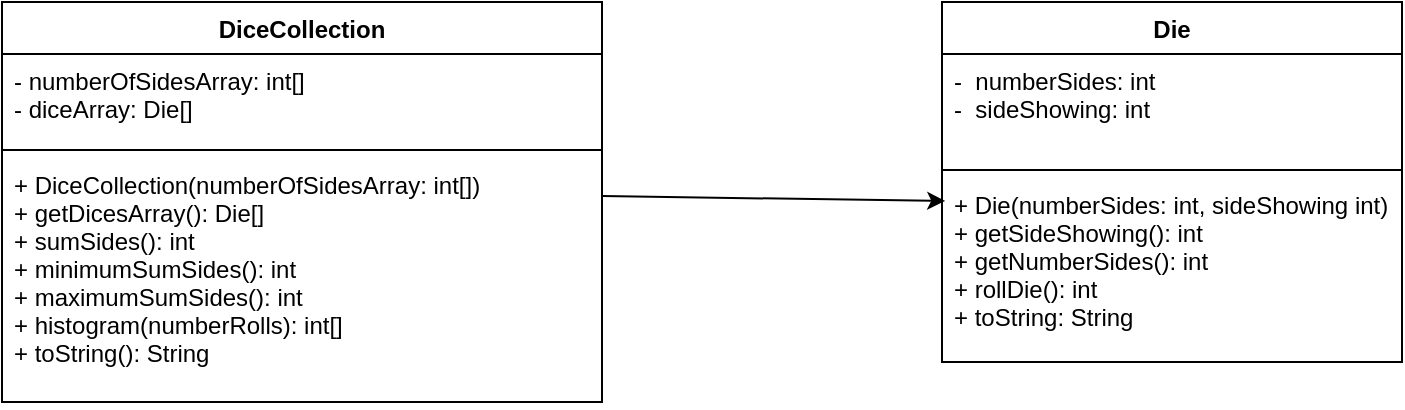 <mxfile version="20.0.1" type="device"><diagram id="hIEz4NVHC8EHVTb_6Q4b" name="Page-1"><mxGraphModel dx="2752" dy="925" grid="1" gridSize="10" guides="1" tooltips="1" connect="1" arrows="1" fold="1" page="1" pageScale="1" pageWidth="850" pageHeight="1100" math="0" shadow="0"><root><mxCell id="0"/><mxCell id="1" parent="0"/><mxCell id="R_nOKF_rGV2jkkmm4gpw-5" value="Die" style="swimlane;fontStyle=1;align=center;verticalAlign=top;childLayout=stackLayout;horizontal=1;startSize=26;horizontalStack=0;resizeParent=1;resizeParentMax=0;resizeLast=0;collapsible=1;marginBottom=0;" vertex="1" parent="1"><mxGeometry x="-340" y="130" width="230" height="180" as="geometry"/></mxCell><mxCell id="R_nOKF_rGV2jkkmm4gpw-6" value="-  numberSides: int&#10;-  sideShowing: int" style="text;strokeColor=none;fillColor=none;align=left;verticalAlign=top;spacingLeft=4;spacingRight=4;overflow=hidden;rotatable=0;points=[[0,0.5],[1,0.5]];portConstraint=eastwest;" vertex="1" parent="R_nOKF_rGV2jkkmm4gpw-5"><mxGeometry y="26" width="230" height="54" as="geometry"/></mxCell><mxCell id="R_nOKF_rGV2jkkmm4gpw-7" value="" style="line;strokeWidth=1;fillColor=none;align=left;verticalAlign=middle;spacingTop=-1;spacingLeft=3;spacingRight=3;rotatable=0;labelPosition=right;points=[];portConstraint=eastwest;" vertex="1" parent="R_nOKF_rGV2jkkmm4gpw-5"><mxGeometry y="80" width="230" height="8" as="geometry"/></mxCell><mxCell id="R_nOKF_rGV2jkkmm4gpw-8" value="+ Die(numberSides: int, sideShowing int)&#10;+ getSideShowing(): int&#10;+ getNumberSides(): int&#10;+ rollDie(): int&#10;+ toString: String" style="text;strokeColor=none;fillColor=none;align=left;verticalAlign=top;spacingLeft=4;spacingRight=4;overflow=hidden;rotatable=0;points=[[0,0.5],[1,0.5]];portConstraint=eastwest;" vertex="1" parent="R_nOKF_rGV2jkkmm4gpw-5"><mxGeometry y="88" width="230" height="92" as="geometry"/></mxCell><mxCell id="R_nOKF_rGV2jkkmm4gpw-9" value="DiceCollection" style="swimlane;fontStyle=1;align=center;verticalAlign=top;childLayout=stackLayout;horizontal=1;startSize=26;horizontalStack=0;resizeParent=1;resizeParentMax=0;resizeLast=0;collapsible=1;marginBottom=0;" vertex="1" parent="1"><mxGeometry x="-810" y="130" width="300" height="200" as="geometry"/></mxCell><mxCell id="R_nOKF_rGV2jkkmm4gpw-10" value="- numberOfSidesArray: int[]&#10;- diceArray: Die[]" style="text;strokeColor=none;fillColor=none;align=left;verticalAlign=top;spacingLeft=4;spacingRight=4;overflow=hidden;rotatable=0;points=[[0,0.5],[1,0.5]];portConstraint=eastwest;" vertex="1" parent="R_nOKF_rGV2jkkmm4gpw-9"><mxGeometry y="26" width="300" height="44" as="geometry"/></mxCell><mxCell id="R_nOKF_rGV2jkkmm4gpw-11" value="" style="line;strokeWidth=1;fillColor=none;align=left;verticalAlign=middle;spacingTop=-1;spacingLeft=3;spacingRight=3;rotatable=0;labelPosition=right;points=[];portConstraint=eastwest;" vertex="1" parent="R_nOKF_rGV2jkkmm4gpw-9"><mxGeometry y="70" width="300" height="8" as="geometry"/></mxCell><mxCell id="R_nOKF_rGV2jkkmm4gpw-12" value="+ DiceCollection(numberOfSidesArray: int[])&#10;+ getDicesArray(): Die[]&#10;+ sumSides(): int&#10;+ minimumSumSides(): int &#10;+ maximumSumSides(): int&#10;+ histogram(numberRolls): int[]&#10;+ toString(): String" style="text;strokeColor=none;fillColor=none;align=left;verticalAlign=top;spacingLeft=4;spacingRight=4;overflow=hidden;rotatable=0;points=[[0,0.5],[1,0.5]];portConstraint=eastwest;" vertex="1" parent="R_nOKF_rGV2jkkmm4gpw-9"><mxGeometry y="78" width="300" height="122" as="geometry"/></mxCell><mxCell id="R_nOKF_rGV2jkkmm4gpw-13" value="" style="endArrow=classic;html=1;rounded=0;entryX=0.007;entryY=0.125;entryDx=0;entryDy=0;entryPerimeter=0;exitX=1.001;exitY=0.156;exitDx=0;exitDy=0;exitPerimeter=0;" edge="1" parent="1" source="R_nOKF_rGV2jkkmm4gpw-12" target="R_nOKF_rGV2jkkmm4gpw-8"><mxGeometry width="50" height="50" relative="1" as="geometry"><mxPoint x="-490" y="230" as="sourcePoint"/><mxPoint x="-350" y="229.5" as="targetPoint"/><Array as="points"/></mxGeometry></mxCell></root></mxGraphModel></diagram></mxfile>
